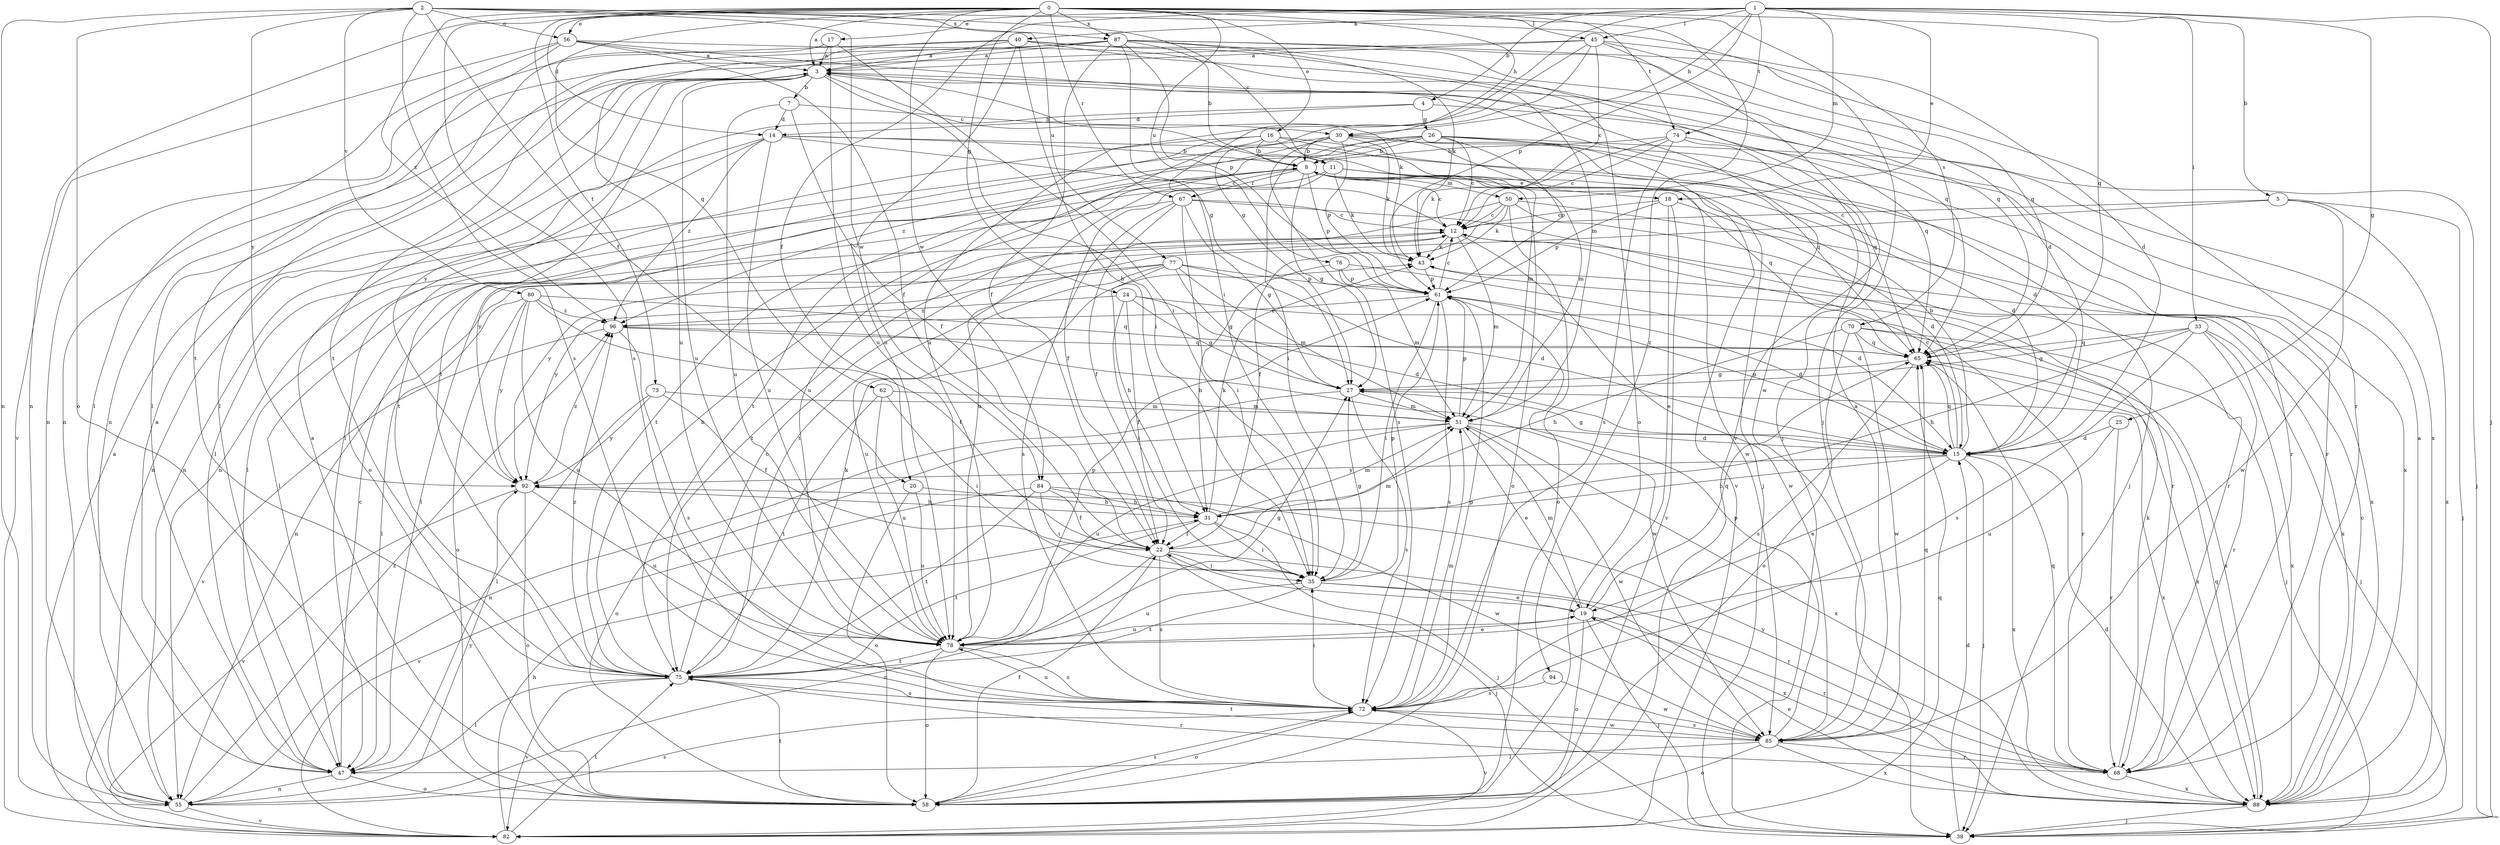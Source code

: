 strict digraph  {
0;
1;
2;
3;
4;
5;
7;
8;
11;
12;
14;
15;
16;
17;
18;
19;
20;
22;
24;
25;
26;
27;
30;
31;
33;
35;
38;
40;
43;
45;
47;
50;
51;
55;
56;
58;
61;
62;
65;
67;
68;
70;
72;
73;
74;
75;
76;
77;
78;
80;
82;
84;
85;
87;
88;
92;
94;
96;
0 -> 3  [label=a];
0 -> 14  [label=d];
0 -> 16  [label=e];
0 -> 24  [label=g];
0 -> 30  [label=h];
0 -> 45  [label=l];
0 -> 55  [label=n];
0 -> 56  [label=o];
0 -> 62  [label=q];
0 -> 65  [label=q];
0 -> 67  [label=r];
0 -> 70  [label=s];
0 -> 72  [label=s];
0 -> 73  [label=t];
0 -> 74  [label=t];
0 -> 76  [label=u];
0 -> 84  [label=w];
0 -> 87  [label=x];
0 -> 94  [label=z];
0 -> 96  [label=z];
1 -> 4  [label=b];
1 -> 5  [label=b];
1 -> 17  [label=e];
1 -> 18  [label=e];
1 -> 20  [label=f];
1 -> 25  [label=g];
1 -> 30  [label=h];
1 -> 33  [label=i];
1 -> 35  [label=i];
1 -> 38  [label=j];
1 -> 40  [label=k];
1 -> 45  [label=l];
1 -> 50  [label=m];
1 -> 61  [label=p];
1 -> 74  [label=t];
2 -> 11  [label=c];
2 -> 20  [label=f];
2 -> 38  [label=j];
2 -> 55  [label=n];
2 -> 56  [label=o];
2 -> 58  [label=o];
2 -> 72  [label=s];
2 -> 77  [label=u];
2 -> 80  [label=v];
2 -> 84  [label=w];
2 -> 87  [label=x];
2 -> 92  [label=y];
3 -> 7  [label=b];
3 -> 11  [label=c];
3 -> 35  [label=i];
3 -> 43  [label=k];
3 -> 75  [label=t];
3 -> 78  [label=u];
3 -> 88  [label=x];
3 -> 92  [label=y];
4 -> 14  [label=d];
4 -> 26  [label=g];
4 -> 47  [label=l];
4 -> 65  [label=q];
5 -> 12  [label=c];
5 -> 38  [label=j];
5 -> 75  [label=t];
5 -> 85  [label=w];
5 -> 88  [label=x];
7 -> 14  [label=d];
7 -> 22  [label=f];
7 -> 30  [label=h];
7 -> 78  [label=u];
8 -> 12  [label=c];
8 -> 15  [label=d];
8 -> 27  [label=g];
8 -> 50  [label=m];
8 -> 58  [label=o];
8 -> 61  [label=p];
8 -> 65  [label=q];
8 -> 67  [label=r];
8 -> 75  [label=t];
8 -> 78  [label=u];
8 -> 92  [label=y];
11 -> 18  [label=e];
11 -> 22  [label=f];
11 -> 43  [label=k];
11 -> 47  [label=l];
11 -> 85  [label=w];
12 -> 43  [label=k];
12 -> 47  [label=l];
12 -> 51  [label=m];
12 -> 85  [label=w];
12 -> 92  [label=y];
14 -> 8  [label=b];
14 -> 12  [label=c];
14 -> 47  [label=l];
14 -> 55  [label=n];
14 -> 68  [label=r];
14 -> 78  [label=u];
14 -> 96  [label=z];
15 -> 8  [label=b];
15 -> 12  [label=c];
15 -> 19  [label=e];
15 -> 27  [label=g];
15 -> 31  [label=h];
15 -> 38  [label=j];
15 -> 61  [label=p];
15 -> 65  [label=q];
15 -> 88  [label=x];
15 -> 92  [label=y];
16 -> 8  [label=b];
16 -> 15  [label=d];
16 -> 38  [label=j];
16 -> 51  [label=m];
16 -> 58  [label=o];
16 -> 75  [label=t];
16 -> 78  [label=u];
17 -> 3  [label=a];
17 -> 35  [label=i];
17 -> 47  [label=l];
17 -> 78  [label=u];
18 -> 12  [label=c];
18 -> 15  [label=d];
18 -> 19  [label=e];
18 -> 61  [label=p];
18 -> 82  [label=v];
19 -> 22  [label=f];
19 -> 38  [label=j];
19 -> 51  [label=m];
19 -> 58  [label=o];
19 -> 65  [label=q];
19 -> 68  [label=r];
19 -> 78  [label=u];
20 -> 31  [label=h];
20 -> 58  [label=o];
20 -> 78  [label=u];
22 -> 35  [label=i];
22 -> 38  [label=j];
22 -> 51  [label=m];
22 -> 55  [label=n];
22 -> 68  [label=r];
22 -> 72  [label=s];
24 -> 15  [label=d];
24 -> 22  [label=f];
24 -> 27  [label=g];
24 -> 35  [label=i];
24 -> 68  [label=r];
24 -> 96  [label=z];
25 -> 15  [label=d];
25 -> 68  [label=r];
25 -> 78  [label=u];
26 -> 8  [label=b];
26 -> 12  [label=c];
26 -> 35  [label=i];
26 -> 38  [label=j];
26 -> 55  [label=n];
26 -> 61  [label=p];
26 -> 68  [label=r];
26 -> 75  [label=t];
26 -> 82  [label=v];
27 -> 51  [label=m];
27 -> 55  [label=n];
27 -> 72  [label=s];
27 -> 88  [label=x];
30 -> 8  [label=b];
30 -> 38  [label=j];
30 -> 43  [label=k];
30 -> 51  [label=m];
30 -> 55  [label=n];
30 -> 61  [label=p];
30 -> 65  [label=q];
30 -> 72  [label=s];
30 -> 96  [label=z];
31 -> 22  [label=f];
31 -> 35  [label=i];
31 -> 38  [label=j];
31 -> 43  [label=k];
31 -> 51  [label=m];
31 -> 75  [label=t];
33 -> 27  [label=g];
33 -> 31  [label=h];
33 -> 38  [label=j];
33 -> 65  [label=q];
33 -> 68  [label=r];
33 -> 72  [label=s];
33 -> 88  [label=x];
35 -> 19  [label=e];
35 -> 27  [label=g];
35 -> 61  [label=p];
35 -> 75  [label=t];
35 -> 78  [label=u];
35 -> 88  [label=x];
38 -> 15  [label=d];
40 -> 3  [label=a];
40 -> 31  [label=h];
40 -> 47  [label=l];
40 -> 51  [label=m];
40 -> 55  [label=n];
40 -> 58  [label=o];
40 -> 65  [label=q];
40 -> 78  [label=u];
43 -> 61  [label=p];
43 -> 88  [label=x];
45 -> 3  [label=a];
45 -> 12  [label=c];
45 -> 15  [label=d];
45 -> 27  [label=g];
45 -> 55  [label=n];
45 -> 65  [label=q];
45 -> 78  [label=u];
45 -> 82  [label=v];
47 -> 3  [label=a];
47 -> 12  [label=c];
47 -> 55  [label=n];
47 -> 58  [label=o];
50 -> 12  [label=c];
50 -> 22  [label=f];
50 -> 43  [label=k];
50 -> 58  [label=o];
50 -> 68  [label=r];
50 -> 75  [label=t];
50 -> 88  [label=x];
51 -> 15  [label=d];
51 -> 19  [label=e];
51 -> 58  [label=o];
51 -> 61  [label=p];
51 -> 78  [label=u];
51 -> 85  [label=w];
51 -> 88  [label=x];
55 -> 72  [label=s];
55 -> 82  [label=v];
55 -> 92  [label=y];
55 -> 96  [label=z];
56 -> 3  [label=a];
56 -> 22  [label=f];
56 -> 47  [label=l];
56 -> 65  [label=q];
56 -> 75  [label=t];
56 -> 82  [label=v];
56 -> 85  [label=w];
58 -> 3  [label=a];
58 -> 22  [label=f];
58 -> 72  [label=s];
58 -> 75  [label=t];
61 -> 12  [label=c];
61 -> 15  [label=d];
61 -> 35  [label=i];
61 -> 72  [label=s];
61 -> 96  [label=z];
62 -> 35  [label=i];
62 -> 51  [label=m];
62 -> 75  [label=t];
62 -> 78  [label=u];
65 -> 27  [label=g];
65 -> 72  [label=s];
65 -> 88  [label=x];
67 -> 12  [label=c];
67 -> 22  [label=f];
67 -> 27  [label=g];
67 -> 35  [label=i];
67 -> 47  [label=l];
67 -> 68  [label=r];
67 -> 72  [label=s];
68 -> 43  [label=k];
68 -> 65  [label=q];
68 -> 88  [label=x];
68 -> 92  [label=y];
70 -> 31  [label=h];
70 -> 38  [label=j];
70 -> 58  [label=o];
70 -> 65  [label=q];
70 -> 85  [label=w];
70 -> 88  [label=x];
72 -> 35  [label=i];
72 -> 51  [label=m];
72 -> 58  [label=o];
72 -> 61  [label=p];
72 -> 78  [label=u];
72 -> 82  [label=v];
72 -> 85  [label=w];
73 -> 22  [label=f];
73 -> 47  [label=l];
73 -> 51  [label=m];
73 -> 92  [label=y];
74 -> 8  [label=b];
74 -> 12  [label=c];
74 -> 43  [label=k];
74 -> 65  [label=q];
74 -> 72  [label=s];
74 -> 88  [label=x];
75 -> 8  [label=b];
75 -> 12  [label=c];
75 -> 43  [label=k];
75 -> 47  [label=l];
75 -> 68  [label=r];
75 -> 72  [label=s];
75 -> 82  [label=v];
75 -> 96  [label=z];
76 -> 15  [label=d];
76 -> 31  [label=h];
76 -> 51  [label=m];
76 -> 61  [label=p];
77 -> 15  [label=d];
77 -> 27  [label=g];
77 -> 31  [label=h];
77 -> 51  [label=m];
77 -> 55  [label=n];
77 -> 61  [label=p];
77 -> 78  [label=u];
77 -> 92  [label=y];
78 -> 19  [label=e];
78 -> 27  [label=g];
78 -> 58  [label=o];
78 -> 61  [label=p];
78 -> 72  [label=s];
78 -> 75  [label=t];
80 -> 22  [label=f];
80 -> 47  [label=l];
80 -> 58  [label=o];
80 -> 65  [label=q];
80 -> 78  [label=u];
80 -> 92  [label=y];
80 -> 96  [label=z];
82 -> 3  [label=a];
82 -> 31  [label=h];
82 -> 65  [label=q];
82 -> 75  [label=t];
84 -> 22  [label=f];
84 -> 31  [label=h];
84 -> 35  [label=i];
84 -> 75  [label=t];
84 -> 82  [label=v];
84 -> 85  [label=w];
85 -> 3  [label=a];
85 -> 47  [label=l];
85 -> 58  [label=o];
85 -> 61  [label=p];
85 -> 65  [label=q];
85 -> 68  [label=r];
85 -> 72  [label=s];
85 -> 75  [label=t];
85 -> 88  [label=x];
87 -> 3  [label=a];
87 -> 8  [label=b];
87 -> 15  [label=d];
87 -> 22  [label=f];
87 -> 27  [label=g];
87 -> 38  [label=j];
87 -> 43  [label=k];
87 -> 55  [label=n];
87 -> 61  [label=p];
87 -> 68  [label=r];
87 -> 75  [label=t];
87 -> 78  [label=u];
88 -> 3  [label=a];
88 -> 12  [label=c];
88 -> 15  [label=d];
88 -> 19  [label=e];
88 -> 38  [label=j];
88 -> 65  [label=q];
92 -> 31  [label=h];
92 -> 58  [label=o];
92 -> 78  [label=u];
92 -> 82  [label=v];
92 -> 96  [label=z];
94 -> 72  [label=s];
94 -> 85  [label=w];
96 -> 65  [label=q];
96 -> 72  [label=s];
96 -> 82  [label=v];
96 -> 85  [label=w];
}
